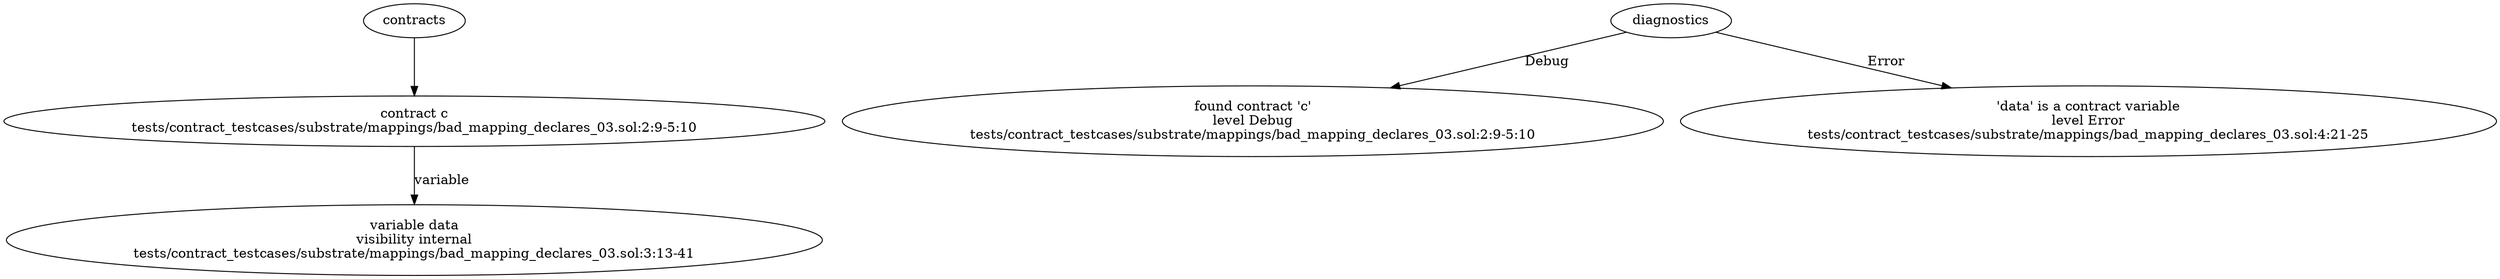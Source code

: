 strict digraph "tests/contract_testcases/substrate/mappings/bad_mapping_declares_03.sol" {
	contract [label="contract c\ntests/contract_testcases/substrate/mappings/bad_mapping_declares_03.sol:2:9-5:10"]
	var [label="variable data\nvisibility internal\ntests/contract_testcases/substrate/mappings/bad_mapping_declares_03.sol:3:13-41"]
	diagnostic [label="found contract 'c'\nlevel Debug\ntests/contract_testcases/substrate/mappings/bad_mapping_declares_03.sol:2:9-5:10"]
	diagnostic_6 [label="'data' is a contract variable\nlevel Error\ntests/contract_testcases/substrate/mappings/bad_mapping_declares_03.sol:4:21-25"]
	contracts -> contract
	contract -> var [label="variable"]
	diagnostics -> diagnostic [label="Debug"]
	diagnostics -> diagnostic_6 [label="Error"]
}
